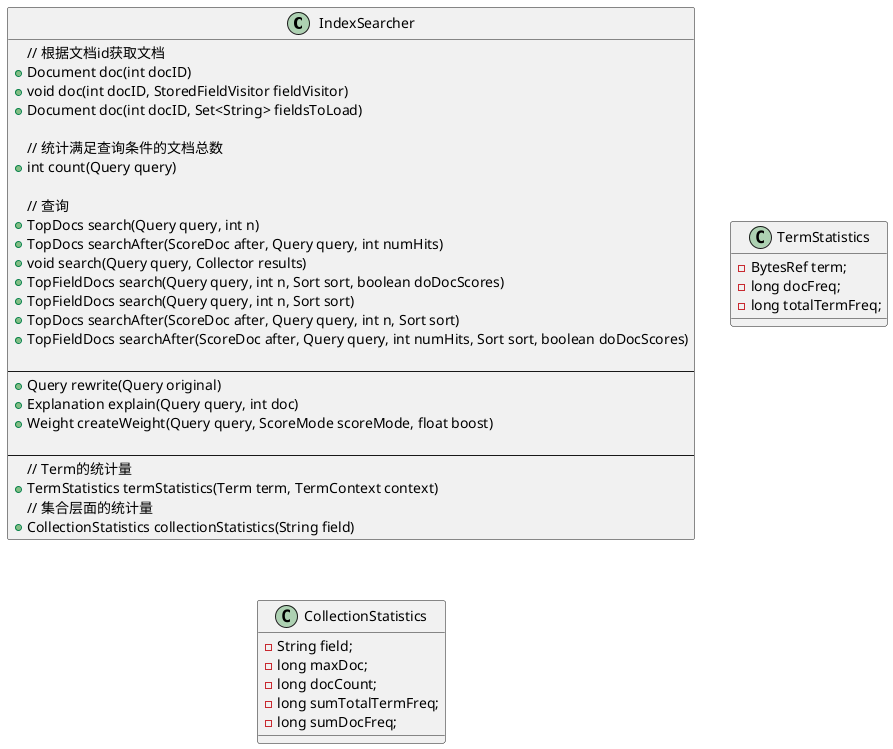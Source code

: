 @startuml

class IndexSearcher {
    // 根据文档id获取文档
    +Document doc(int docID)
    +void doc(int docID, StoredFieldVisitor fieldVisitor)
    +Document doc(int docID, Set<String> fieldsToLoad)

    // 统计满足查询条件的文档总数
    +int count(Query query)

    // 查询
    +TopDocs search(Query query, int n)
    +TopDocs searchAfter(ScoreDoc after, Query query, int numHits)
    +void search(Query query, Collector results)
    +TopFieldDocs search(Query query, int n, Sort sort, boolean doDocScores)
    +TopFieldDocs search(Query query, int n, Sort sort)
    +TopDocs searchAfter(ScoreDoc after, Query query, int n, Sort sort)
    +TopFieldDocs searchAfter(ScoreDoc after, Query query, int numHits, Sort sort, boolean doDocScores)

    ---
    +Query rewrite(Query original)
    +Explanation explain(Query query, int doc)
    +Weight createWeight(Query query, ScoreMode scoreMode, float boost)

    ---
    // Term的统计量
    +TermStatistics termStatistics(Term term, TermContext context)
    // 集合层面的统计量
    +CollectionStatistics collectionStatistics(String field)
}

class TermStatistics{
  -BytesRef term;
  -long docFreq;
  -long totalTermFreq;
}

class CollectionStatistics{
  -String field;
  -long maxDoc;
  -long docCount;
  -long sumTotalTermFreq;
  -long sumDocFreq;
}
@enduml